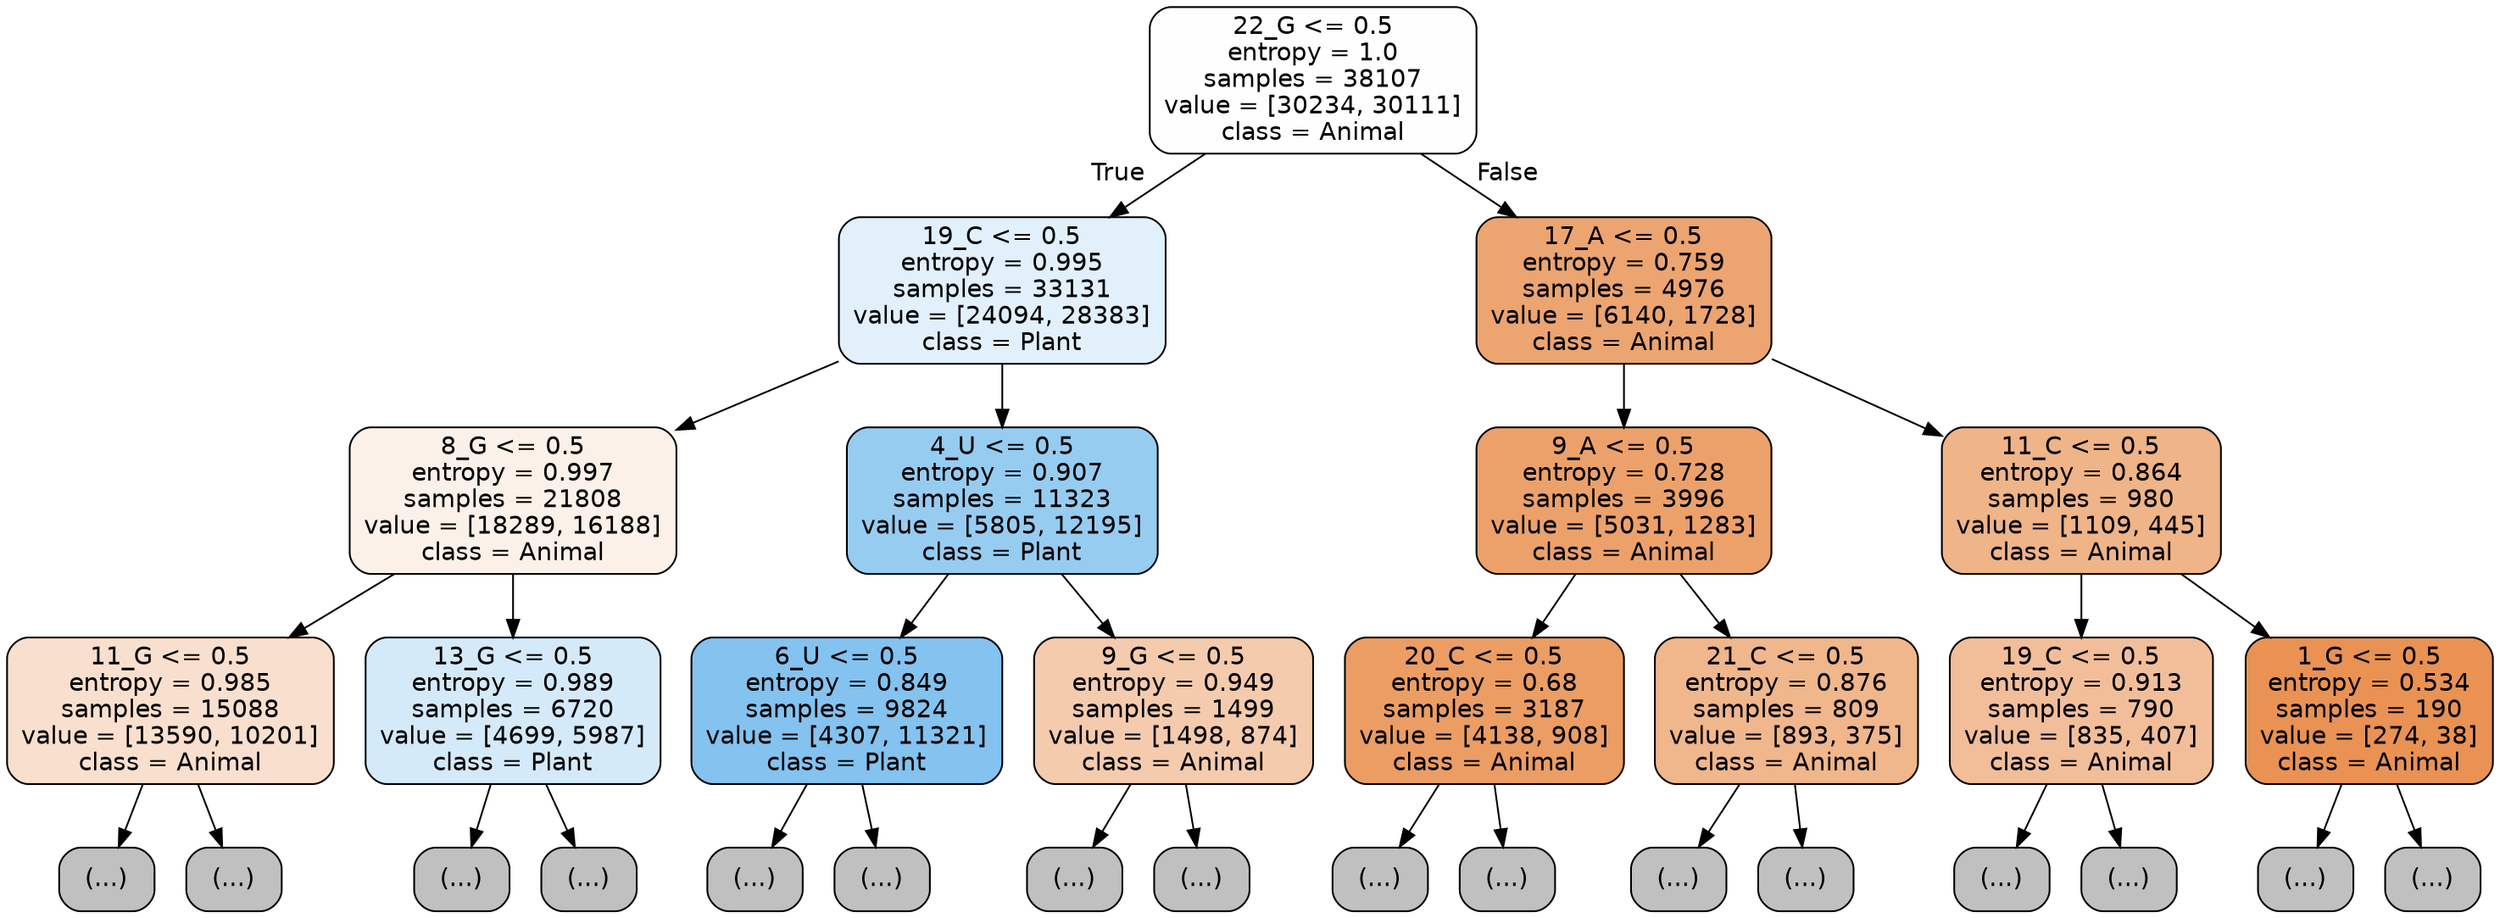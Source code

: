 digraph Tree {
node [shape=box, style="filled, rounded", color="black", fontname="helvetica"] ;
edge [fontname="helvetica"] ;
0 [label="22_G <= 0.5\nentropy = 1.0\nsamples = 38107\nvalue = [30234, 30111]\nclass = Animal", fillcolor="#fffefe"] ;
1 [label="19_C <= 0.5\nentropy = 0.995\nsamples = 33131\nvalue = [24094, 28383]\nclass = Plant", fillcolor="#e1f0fb"] ;
0 -> 1 [labeldistance=2.5, labelangle=45, headlabel="True"] ;
2 [label="8_G <= 0.5\nentropy = 0.997\nsamples = 21808\nvalue = [18289, 16188]\nclass = Animal", fillcolor="#fcf1e8"] ;
1 -> 2 ;
3 [label="11_G <= 0.5\nentropy = 0.985\nsamples = 15088\nvalue = [13590, 10201]\nclass = Animal", fillcolor="#f9e0ce"] ;
2 -> 3 ;
4 [label="(...)", fillcolor="#C0C0C0"] ;
3 -> 4 ;
6043 [label="(...)", fillcolor="#C0C0C0"] ;
3 -> 6043 ;
8188 [label="13_G <= 0.5\nentropy = 0.989\nsamples = 6720\nvalue = [4699, 5987]\nclass = Plant", fillcolor="#d4eaf9"] ;
2 -> 8188 ;
8189 [label="(...)", fillcolor="#C0C0C0"] ;
8188 -> 8189 ;
10370 [label="(...)", fillcolor="#C0C0C0"] ;
8188 -> 10370 ;
11253 [label="4_U <= 0.5\nentropy = 0.907\nsamples = 11323\nvalue = [5805, 12195]\nclass = Plant", fillcolor="#97ccf1"] ;
1 -> 11253 ;
11254 [label="6_U <= 0.5\nentropy = 0.849\nsamples = 9824\nvalue = [4307, 11321]\nclass = Plant", fillcolor="#84c2ef"] ;
11253 -> 11254 ;
11255 [label="(...)", fillcolor="#C0C0C0"] ;
11254 -> 11255 ;
13448 [label="(...)", fillcolor="#C0C0C0"] ;
11254 -> 13448 ;
14167 [label="9_G <= 0.5\nentropy = 0.949\nsamples = 1499\nvalue = [1498, 874]\nclass = Animal", fillcolor="#f4cbad"] ;
11253 -> 14167 ;
14168 [label="(...)", fillcolor="#C0C0C0"] ;
14167 -> 14168 ;
14821 [label="(...)", fillcolor="#C0C0C0"] ;
14167 -> 14821 ;
15024 [label="17_A <= 0.5\nentropy = 0.759\nsamples = 4976\nvalue = [6140, 1728]\nclass = Animal", fillcolor="#eca471"] ;
0 -> 15024 [labeldistance=2.5, labelangle=-45, headlabel="False"] ;
15025 [label="9_A <= 0.5\nentropy = 0.728\nsamples = 3996\nvalue = [5031, 1283]\nclass = Animal", fillcolor="#eca16b"] ;
15024 -> 15025 ;
15026 [label="20_C <= 0.5\nentropy = 0.68\nsamples = 3187\nvalue = [4138, 908]\nclass = Animal", fillcolor="#eb9d64"] ;
15025 -> 15026 ;
15027 [label="(...)", fillcolor="#C0C0C0"] ;
15026 -> 15027 ;
15872 [label="(...)", fillcolor="#C0C0C0"] ;
15026 -> 15872 ;
16285 [label="21_C <= 0.5\nentropy = 0.876\nsamples = 809\nvalue = [893, 375]\nclass = Animal", fillcolor="#f0b68c"] ;
15025 -> 16285 ;
16286 [label="(...)", fillcolor="#C0C0C0"] ;
16285 -> 16286 ;
16579 [label="(...)", fillcolor="#C0C0C0"] ;
16285 -> 16579 ;
16638 [label="11_C <= 0.5\nentropy = 0.864\nsamples = 980\nvalue = [1109, 445]\nclass = Animal", fillcolor="#efb488"] ;
15024 -> 16638 ;
16639 [label="19_C <= 0.5\nentropy = 0.913\nsamples = 790\nvalue = [835, 407]\nclass = Animal", fillcolor="#f2be9a"] ;
16638 -> 16639 ;
16640 [label="(...)", fillcolor="#C0C0C0"] ;
16639 -> 16640 ;
16953 [label="(...)", fillcolor="#C0C0C0"] ;
16639 -> 16953 ;
17074 [label="1_G <= 0.5\nentropy = 0.534\nsamples = 190\nvalue = [274, 38]\nclass = Animal", fillcolor="#e99254"] ;
16638 -> 17074 ;
17075 [label="(...)", fillcolor="#C0C0C0"] ;
17074 -> 17075 ;
17124 [label="(...)", fillcolor="#C0C0C0"] ;
17074 -> 17124 ;
}